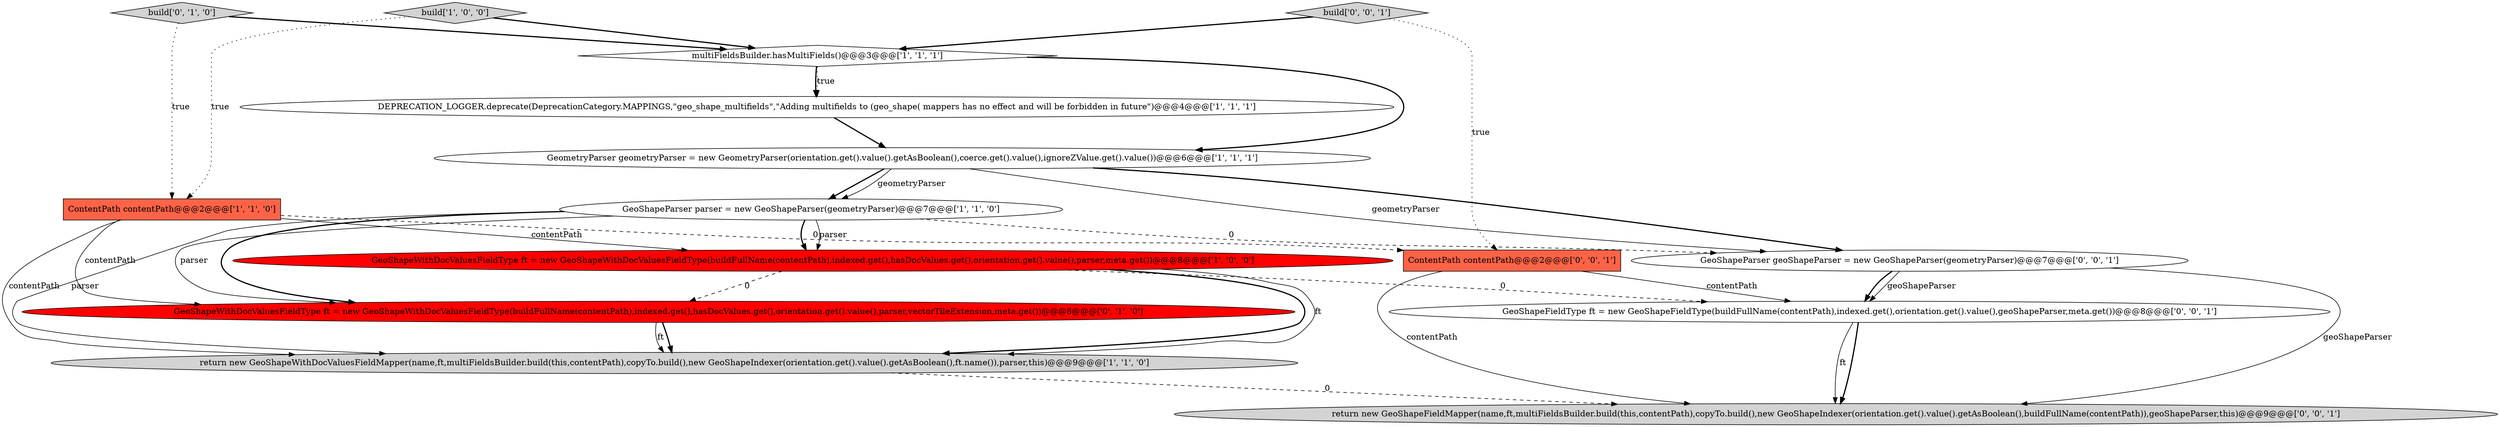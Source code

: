digraph {
8 [style = filled, label = "GeoShapeWithDocValuesFieldType ft = new GeoShapeWithDocValuesFieldType(buildFullName(contentPath),indexed.get(),hasDocValues.get(),orientation.get().value(),parser,vectorTileExtension,meta.get())@@@8@@@['0', '1', '0']", fillcolor = red, shape = ellipse image = "AAA1AAABBB2BBB"];
2 [style = filled, label = "GeoShapeWithDocValuesFieldType ft = new GeoShapeWithDocValuesFieldType(buildFullName(contentPath),indexed.get(),hasDocValues.get(),orientation.get().value(),parser,meta.get())@@@8@@@['1', '0', '0']", fillcolor = red, shape = ellipse image = "AAA1AAABBB1BBB"];
5 [style = filled, label = "return new GeoShapeWithDocValuesFieldMapper(name,ft,multiFieldsBuilder.build(this,contentPath),copyTo.build(),new GeoShapeIndexer(orientation.get().value().getAsBoolean(),ft.name()),parser,this)@@@9@@@['1', '1', '0']", fillcolor = lightgray, shape = ellipse image = "AAA0AAABBB1BBB"];
9 [style = filled, label = "build['0', '1', '0']", fillcolor = lightgray, shape = diamond image = "AAA0AAABBB2BBB"];
11 [style = filled, label = "GeoShapeFieldType ft = new GeoShapeFieldType(buildFullName(contentPath),indexed.get(),orientation.get().value(),geoShapeParser,meta.get())@@@8@@@['0', '0', '1']", fillcolor = white, shape = ellipse image = "AAA0AAABBB3BBB"];
3 [style = filled, label = "GeometryParser geometryParser = new GeometryParser(orientation.get().value().getAsBoolean(),coerce.get().value(),ignoreZValue.get().value())@@@6@@@['1', '1', '1']", fillcolor = white, shape = ellipse image = "AAA0AAABBB1BBB"];
0 [style = filled, label = "DEPRECATION_LOGGER.deprecate(DeprecationCategory.MAPPINGS,\"geo_shape_multifields\",\"Adding multifields to (geo_shape( mappers has no effect and will be forbidden in future\")@@@4@@@['1', '1', '1']", fillcolor = white, shape = ellipse image = "AAA0AAABBB1BBB"];
14 [style = filled, label = "GeoShapeParser geoShapeParser = new GeoShapeParser(geometryParser)@@@7@@@['0', '0', '1']", fillcolor = white, shape = ellipse image = "AAA0AAABBB3BBB"];
6 [style = filled, label = "GeoShapeParser parser = new GeoShapeParser(geometryParser)@@@7@@@['1', '1', '0']", fillcolor = white, shape = ellipse image = "AAA0AAABBB1BBB"];
13 [style = filled, label = "build['0', '0', '1']", fillcolor = lightgray, shape = diamond image = "AAA0AAABBB3BBB"];
10 [style = filled, label = "ContentPath contentPath@@@2@@@['0', '0', '1']", fillcolor = tomato, shape = box image = "AAA0AAABBB3BBB"];
7 [style = filled, label = "ContentPath contentPath@@@2@@@['1', '1', '0']", fillcolor = tomato, shape = box image = "AAA0AAABBB1BBB"];
12 [style = filled, label = "return new GeoShapeFieldMapper(name,ft,multiFieldsBuilder.build(this,contentPath),copyTo.build(),new GeoShapeIndexer(orientation.get().value().getAsBoolean(),buildFullName(contentPath)),geoShapeParser,this)@@@9@@@['0', '0', '1']", fillcolor = lightgray, shape = ellipse image = "AAA0AAABBB3BBB"];
4 [style = filled, label = "build['1', '0', '0']", fillcolor = lightgray, shape = diamond image = "AAA0AAABBB1BBB"];
1 [style = filled, label = "multiFieldsBuilder.hasMultiFields()@@@3@@@['1', '1', '1']", fillcolor = white, shape = diamond image = "AAA0AAABBB1BBB"];
0->3 [style = bold, label=""];
2->5 [style = bold, label=""];
6->5 [style = solid, label="parser"];
14->11 [style = solid, label="geoShapeParser"];
7->8 [style = solid, label="contentPath"];
5->12 [style = dashed, label="0"];
7->5 [style = solid, label="contentPath"];
3->14 [style = bold, label=""];
6->2 [style = solid, label="parser"];
1->3 [style = bold, label=""];
4->7 [style = dotted, label="true"];
3->6 [style = bold, label=""];
11->12 [style = bold, label=""];
11->12 [style = solid, label="ft"];
1->0 [style = bold, label=""];
6->8 [style = solid, label="parser"];
6->14 [style = dashed, label="0"];
13->10 [style = dotted, label="true"];
2->8 [style = dashed, label="0"];
7->2 [style = solid, label="contentPath"];
13->1 [style = bold, label=""];
6->2 [style = bold, label=""];
3->14 [style = solid, label="geometryParser"];
8->5 [style = bold, label=""];
8->5 [style = solid, label="ft"];
6->8 [style = bold, label=""];
10->11 [style = solid, label="contentPath"];
14->12 [style = solid, label="geoShapeParser"];
7->10 [style = dashed, label="0"];
2->11 [style = dashed, label="0"];
10->12 [style = solid, label="contentPath"];
4->1 [style = bold, label=""];
1->0 [style = dotted, label="true"];
3->6 [style = solid, label="geometryParser"];
9->7 [style = dotted, label="true"];
9->1 [style = bold, label=""];
14->11 [style = bold, label=""];
2->5 [style = solid, label="ft"];
}
